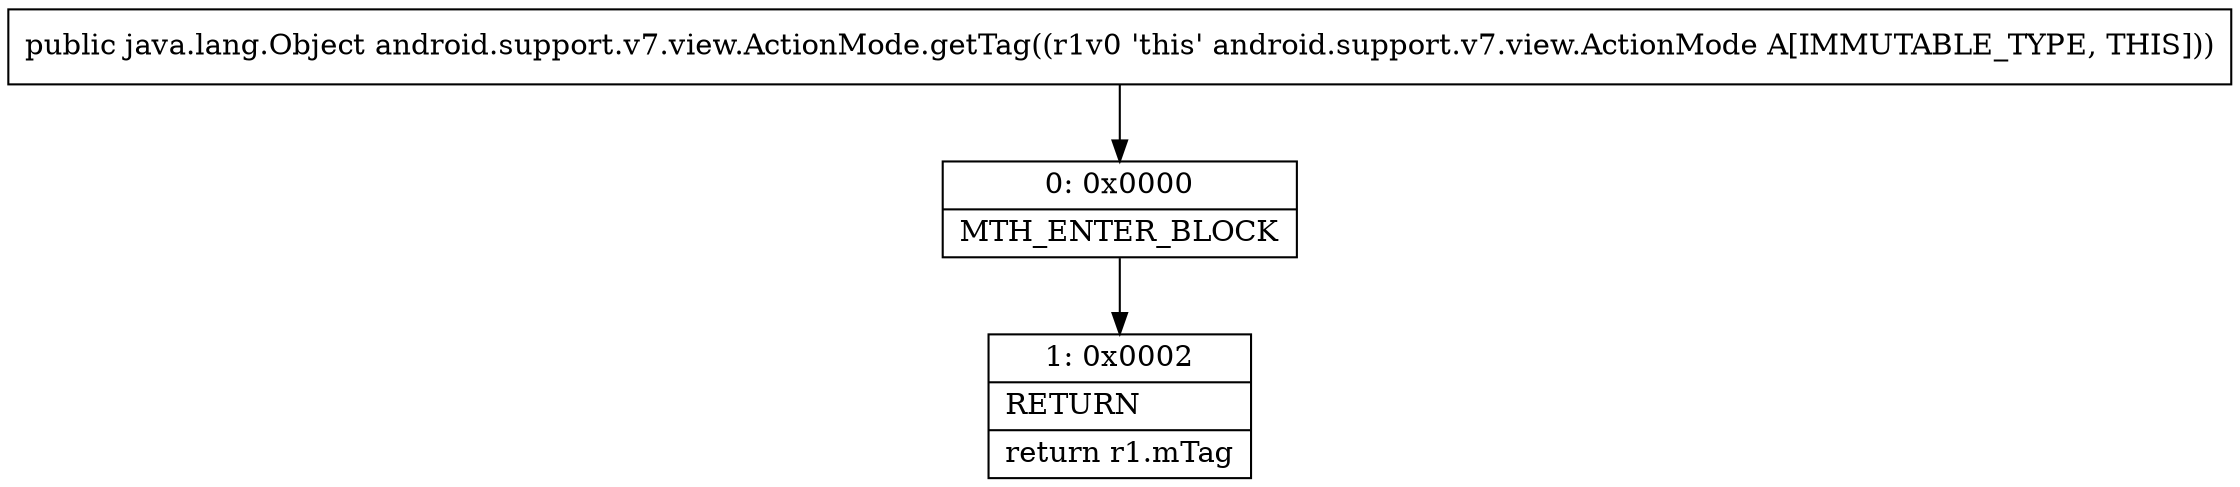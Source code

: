 digraph "CFG forandroid.support.v7.view.ActionMode.getTag()Ljava\/lang\/Object;" {
Node_0 [shape=record,label="{0\:\ 0x0000|MTH_ENTER_BLOCK\l}"];
Node_1 [shape=record,label="{1\:\ 0x0002|RETURN\l|return r1.mTag\l}"];
MethodNode[shape=record,label="{public java.lang.Object android.support.v7.view.ActionMode.getTag((r1v0 'this' android.support.v7.view.ActionMode A[IMMUTABLE_TYPE, THIS])) }"];
MethodNode -> Node_0;
Node_0 -> Node_1;
}

